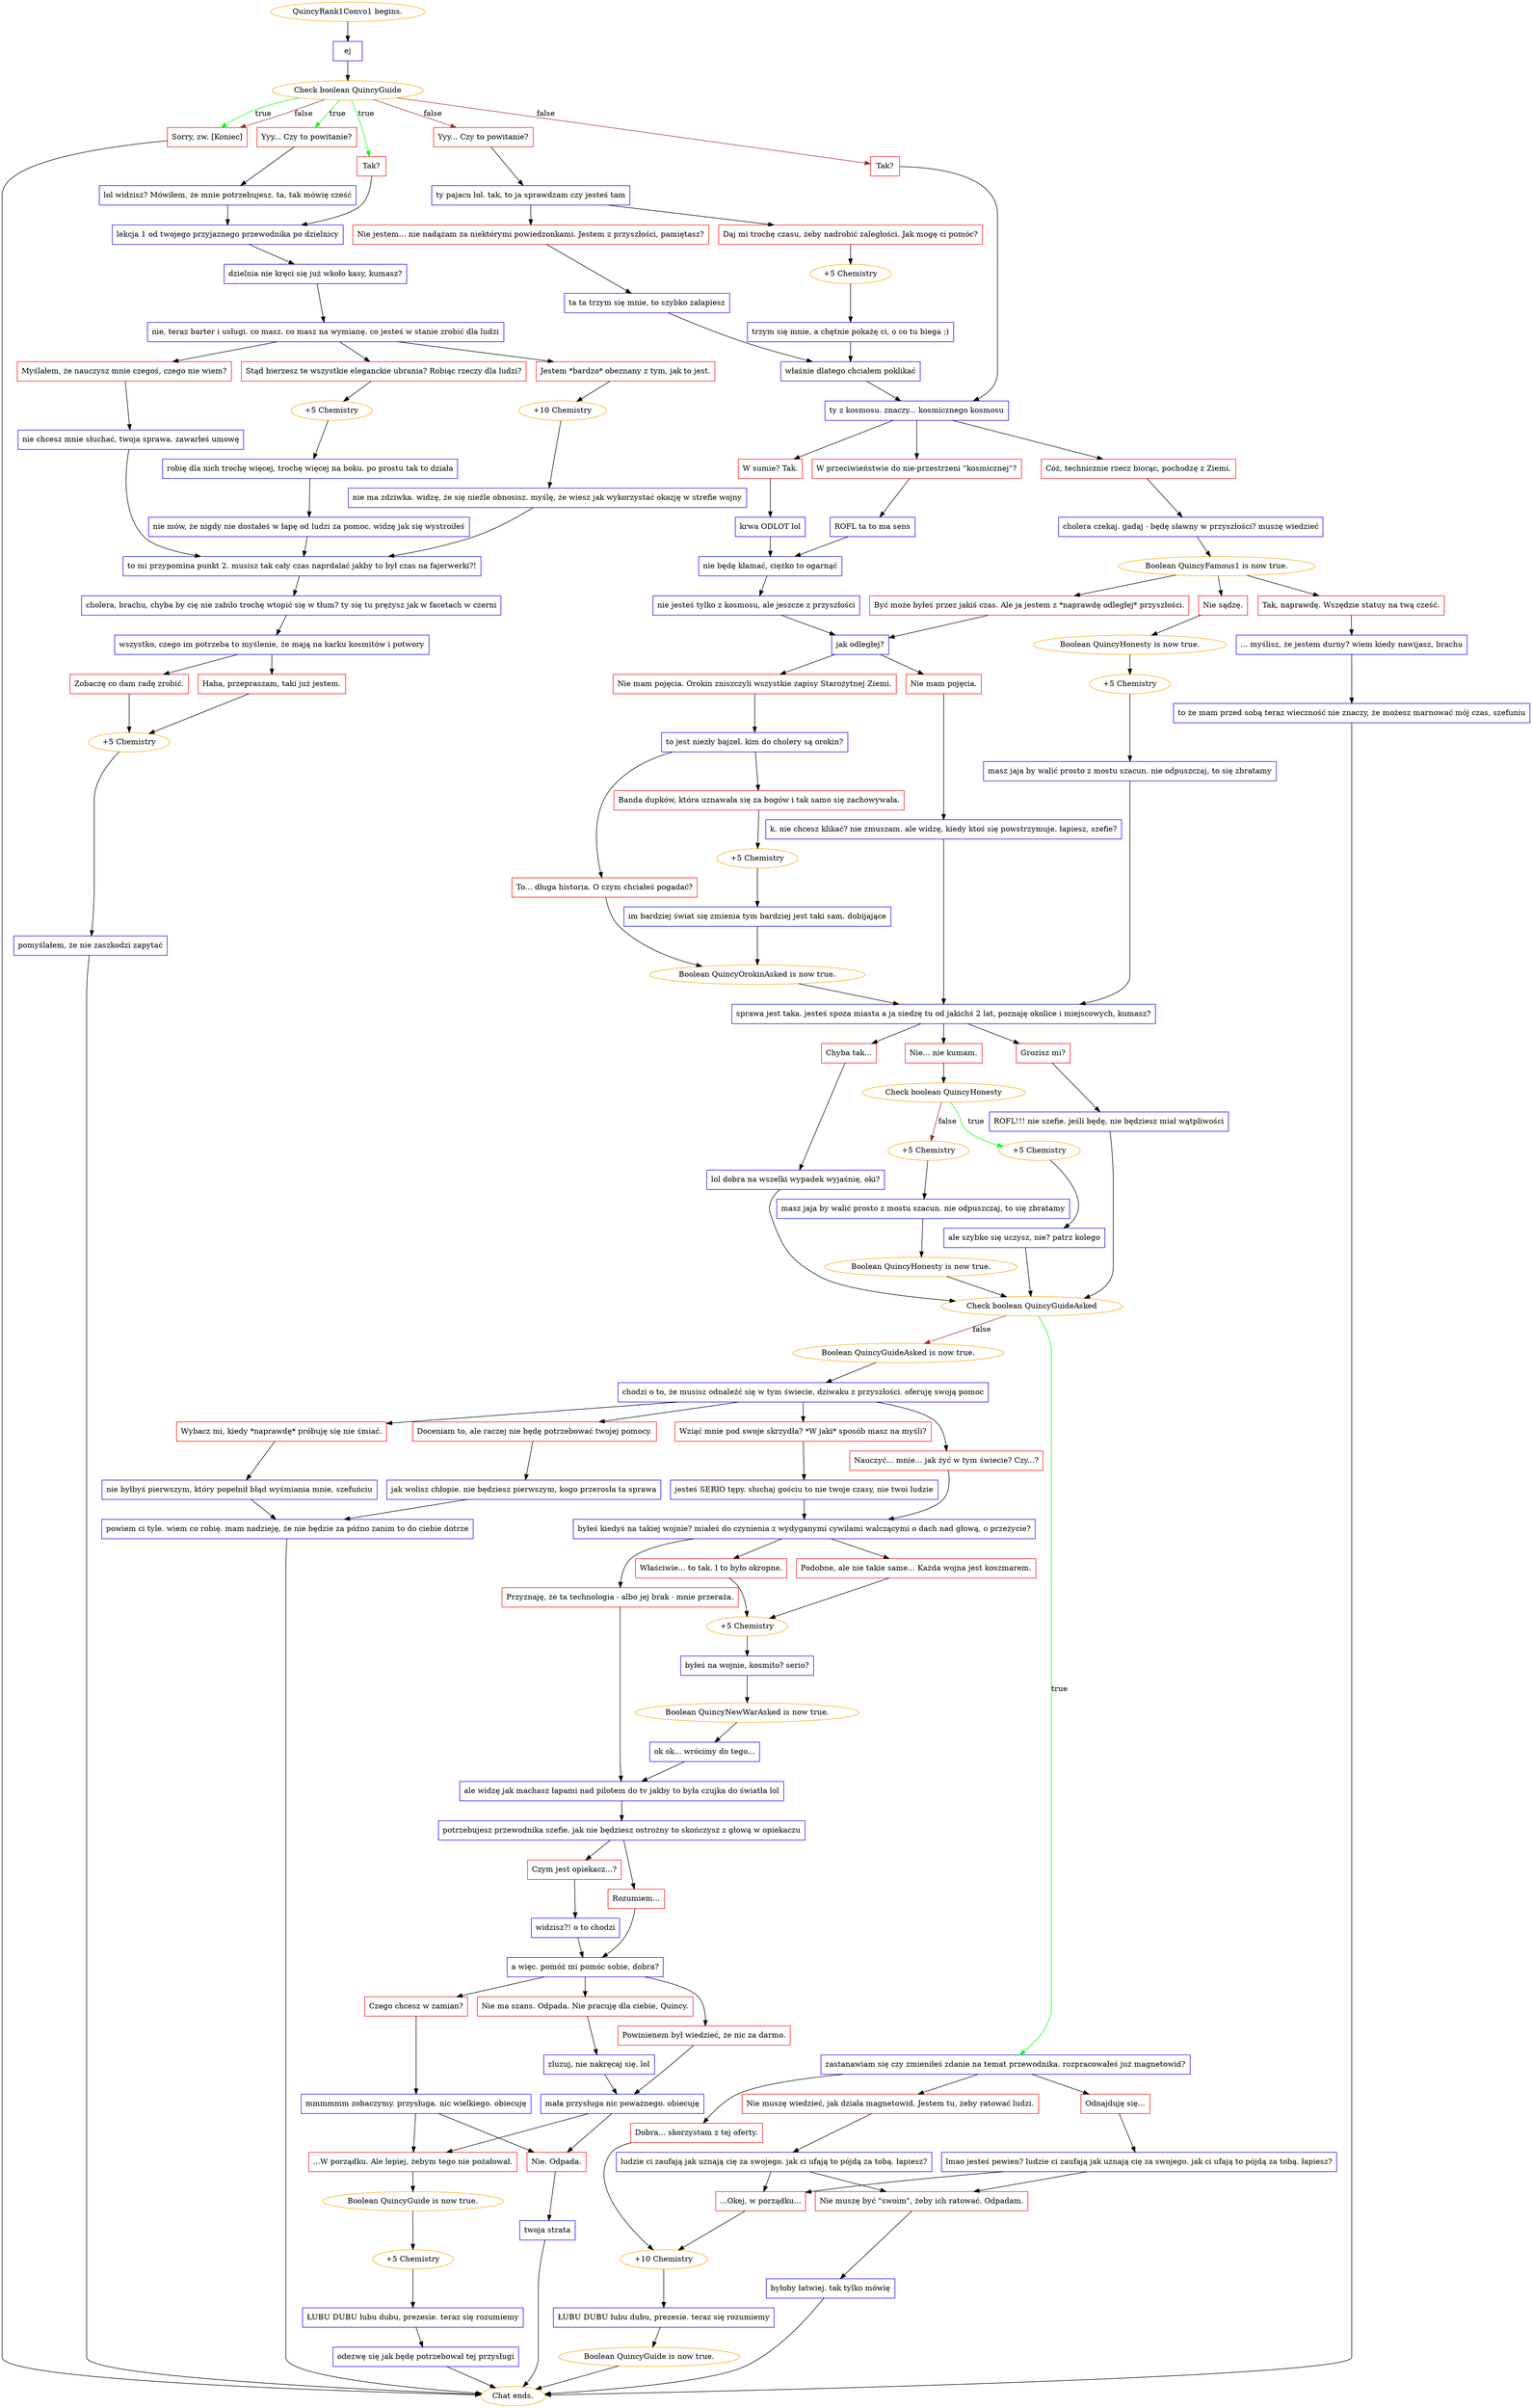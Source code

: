 digraph {
	"QuincyRank1Convo1 begins." [color=orange];
		"QuincyRank1Convo1 begins." -> j2445731528;
	j2445731528 [label="ej",shape=box,color=blue];
		j2445731528 -> j792879949;
	j792879949 [label="Check boolean QuincyGuide",color=orange];
		j792879949 -> j1853829096 [label=true,color=green];
		j792879949 -> j395788111 [label=true,color=green];
		j792879949 -> j2996589527 [label=true,color=green];
		j792879949 -> j1853829096 [label=false,color=brown];
		j792879949 -> j474618749 [label=false,color=brown];
		j792879949 -> j294854942 [label=false,color=brown];
	j1853829096 [label="Sorry, zw. [Koniec]",shape=box,color=red];
		j1853829096 -> "Chat ends.";
	j395788111 [label="Yyy... Czy to powitanie?",shape=box,color=red];
		j395788111 -> j4220630435;
	j2996589527 [label="Tak?",shape=box,color=red];
		j2996589527 -> j3436380519;
	j474618749 [label="Yyy... Czy to powitanie?",shape=box,color=red];
		j474618749 -> j2133047206;
	j294854942 [label="Tak?",shape=box,color=red];
		j294854942 -> j3796220285;
	"Chat ends." [color=orange];
	j4220630435 [label="lol widzisz? Mówiłem, że mnie potrzebujesz. ta, tak mówię cześć",shape=box,color=blue];
		j4220630435 -> j3436380519;
	j3436380519 [label="lekcja 1 od twojego przyjaznego przewodnika po dzielnicy",shape=box,color=blue];
		j3436380519 -> j1492263963;
	j2133047206 [label="ty pajacu lol. tak, to ja sprawdzam czy jesteś tam",shape=box,color=blue];
		j2133047206 -> j2167651437;
		j2133047206 -> j200697478;
	j3796220285 [label="ty z kosmosu. znaczy... kosmicznego kosmosu",shape=box,color=blue];
		j3796220285 -> j2079439487;
		j3796220285 -> j4041265931;
		j3796220285 -> j2236839388;
	j1492263963 [label="dzielnia nie kręci się już wkoło kasy, kumasz?",shape=box,color=blue];
		j1492263963 -> j395270998;
	j2167651437 [label="Nie jestem... nie nadążam za niektórymi powiedzonkami. Jestem z przyszłości, pamiętasz?",shape=box,color=red];
		j2167651437 -> j1201485641;
	j200697478 [label="Daj mi trochę czasu, żeby nadrobić zaległości. Jak mogę ci pomóc?",shape=box,color=red];
		j200697478 -> j1648117141;
	j2079439487 [label="W przeciwieństwie do nie-przestrzeni \"kosmicznej\"?",shape=box,color=red];
		j2079439487 -> j3906620411;
	j4041265931 [label="W sumie? Tak.",shape=box,color=red];
		j4041265931 -> j898690785;
	j2236839388 [label="Cóż, technicznie rzecz biorąc, pochodzę z Ziemi.",shape=box,color=red];
		j2236839388 -> j1019043874;
	j395270998 [label="nie, teraz barter i usługi. co masz. co masz na wymianę. co jesteś w stanie zrobić dla ludzi",shape=box,color=blue];
		j395270998 -> j3629776051;
		j395270998 -> j3599595234;
		j395270998 -> j3182971954;
	j1201485641 [label="ta ta trzym się mnie, to szybko załapiesz",shape=box,color=blue];
		j1201485641 -> j2734605401;
	j1648117141 [label="+5 Chemistry",color=orange];
		j1648117141 -> j3377133557;
	j3906620411 [label="ROFL ta to ma sens",shape=box,color=blue];
		j3906620411 -> j3816190861;
	j898690785 [label="krwa ODLOT lol",shape=box,color=blue];
		j898690785 -> j3816190861;
	j1019043874 [label="cholera czekaj. gadaj - będę sławny w przyszłości? muszę wiedzieć",shape=box,color=blue];
		j1019043874 -> j3349012187;
	j3629776051 [label="Stąd bierzesz te wszystkie eleganckie ubrania? Robiąc rzeczy dla ludzi?",shape=box,color=red];
		j3629776051 -> j3335517031;
	j3599595234 [label="Jestem *bardzo* obeznany z tym, jak to jest.",shape=box,color=red];
		j3599595234 -> j2032232627;
	j3182971954 [label="Myślałem, że nauczysz mnie czegoś, czego nie wiem?",shape=box,color=red];
		j3182971954 -> j1350427791;
	j2734605401 [label="właśnie dlatego chciałem poklikać",shape=box,color=blue];
		j2734605401 -> j3796220285;
	j3377133557 [label="trzym się mnie, a chętnie pokażę ci, o co tu biega ;)",shape=box,color=blue];
		j3377133557 -> j2734605401;
	j3816190861 [label="nie będę kłamać, ciężko to ogarnąć",shape=box,color=blue];
		j3816190861 -> j2259694766;
	j3349012187 [label="Boolean QuincyFamous1 is now true.",color=orange];
		j3349012187 -> j3319679306;
		j3349012187 -> j2586274581;
		j3349012187 -> j1342149058;
	j3335517031 [label="+5 Chemistry",color=orange];
		j3335517031 -> j1049700009;
	j2032232627 [label="+10 Chemistry",color=orange];
		j2032232627 -> j4066337121;
	j1350427791 [label="nie chcesz mnie słuchać, twoja sprawa. zawarłeś umowę",shape=box,color=blue];
		j1350427791 -> j4201428736;
	j2259694766 [label="nie jesteś tylko z kosmosu, ale jeszcze z przyszłości",shape=box,color=blue];
		j2259694766 -> j43514673;
	j3319679306 [label="Tak, naprawdę. Wszędzie statuy na twą cześć.",shape=box,color=red];
		j3319679306 -> j3076406119;
	j2586274581 [label="Nie sądzę.",shape=box,color=red];
		j2586274581 -> j958215603;
	j1342149058 [label="Być może byłeś przez jakiś czas. Ale ja jestem z *naprawdę odległej* przyszłości.",shape=box,color=red];
		j1342149058 -> j43514673;
	j1049700009 [label="robię dla nich trochę więcej, trochę więcej na boku. po prostu tak to działa",shape=box,color=blue];
		j1049700009 -> j3250427128;
	j4066337121 [label="nie ma zdziwka. widzę, że się nieźle obnosisz. myślę, że wiesz jak wykorzystać okazję w strefie wojny",shape=box,color=blue];
		j4066337121 -> j4201428736;
	j4201428736 [label="to mi przypomina punkt 2. musisz tak cały czas naprdalać jakby to był czas na fajerwerki?!",shape=box,color=blue];
		j4201428736 -> j3064654556;
	j43514673 [label="jak odległej?",shape=box,color=blue];
		j43514673 -> j3440744107;
		j43514673 -> j2130958545;
	j3076406119 [label="... myślisz, że jestem durny? wiem kiedy nawijasz, brachu",shape=box,color=blue];
		j3076406119 -> j1583478946;
	j958215603 [label="Boolean QuincyHonesty is now true.",color=orange];
		j958215603 -> j1402989470;
	j3250427128 [label="nie mów, że nigdy nie dostałeś w łapę od ludzi za pomoc. widzę jak się wystroiłeś",shape=box,color=blue];
		j3250427128 -> j4201428736;
	j3064654556 [label="cholera, brachu, chyba by cię nie zabiło trochę wtopić się w tłum? ty się tu prężysz jak w facetach w czerni",shape=box,color=blue];
		j3064654556 -> j2271053053;
	j3440744107 [label="Nie mam pojęcia.",shape=box,color=red];
		j3440744107 -> j1023153726;
	j2130958545 [label="Nie mam pojęcia. Orokin zniszczyli wszystkie zapisy Starożytnej Ziemi.",shape=box,color=red];
		j2130958545 -> j692452620;
	j1583478946 [label="to że mam przed sobą teraz wieczność nie znaczy, że możesz marnować mój czas, szefuniu",shape=box,color=blue];
		j1583478946 -> "Chat ends.";
	j1402989470 [label="+5 Chemistry",color=orange];
		j1402989470 -> j3325078195;
	j2271053053 [label="wszystko, czego im potrzeba to myślenie, że mają na karku kosmitów i potwory",shape=box,color=blue];
		j2271053053 -> j3220833127;
		j2271053053 -> j90315206;
	j1023153726 [label="k. nie chcesz klikać? nie zmuszam. ale widzę, kiedy ktoś się powstrzymuje. łapiesz, szefie?",shape=box,color=blue];
		j1023153726 -> j1134542290;
	j692452620 [label="to jest niezły bajzel. kim do cholery są orokin?",shape=box,color=blue];
		j692452620 -> j103991636;
		j692452620 -> j1699143549;
	j3325078195 [label="masz jaja by walić prosto z mostu szacun. nie odpuszczaj, to się zbratamy",shape=box,color=blue];
		j3325078195 -> j1134542290;
	j3220833127 [label="Zobaczę co dam radę zrobić.",shape=box,color=red];
		j3220833127 -> j2083178917;
	j90315206 [label="Haha, przepraszam, taki już jestem.",shape=box,color=red];
		j90315206 -> j2083178917;
	j1134542290 [label="sprawa jest taka. jesteś spoza miasta a ja siedzę tu od jakichś 2 lat, poznaję okolice i miejscowych, kumasz?",shape=box,color=blue];
		j1134542290 -> j1353846612;
		j1134542290 -> j1778607230;
		j1134542290 -> j1190142725;
	j103991636 [label="To... długa historia. O czym chciałeś pogadać?",shape=box,color=red];
		j103991636 -> j3740973662;
	j1699143549 [label="Banda dupków, która uznawała się za bogów i tak samo się zachowywała.",shape=box,color=red];
		j1699143549 -> j3265726321;
	j2083178917 [label="+5 Chemistry",color=orange];
		j2083178917 -> j1694052098;
	j1353846612 [label="Nie... nie kumam.",shape=box,color=red];
		j1353846612 -> j3337574288;
	j1778607230 [label="Grozisz mi?",shape=box,color=red];
		j1778607230 -> j873801343;
	j1190142725 [label="Chyba tak...",shape=box,color=red];
		j1190142725 -> j1915945472;
	j3740973662 [label="Boolean QuincyOrokinAsked is now true.",color=orange];
		j3740973662 -> j1134542290;
	j3265726321 [label="+5 Chemistry",color=orange];
		j3265726321 -> j1234263296;
	j1694052098 [label="pomyślałem, że nie zaszkodzi zapytać",shape=box,color=blue];
		j1694052098 -> "Chat ends.";
	j3337574288 [label="Check boolean QuincyHonesty",color=orange];
		j3337574288 -> j271619152 [label=true,color=green];
		j3337574288 -> j2028599202 [label=false,color=brown];
	j873801343 [label="ROFL!!! nie szefie. jeśli będę, nie będziesz miał wątpliwości",shape=box,color=blue];
		j873801343 -> j3086655143;
	j1915945472 [label="lol dobra na wszelki wypadek wyjaśnię, oki?",shape=box,color=blue];
		j1915945472 -> j3086655143;
	j1234263296 [label="im bardziej świat się zmienia tym bardziej jest taki sam. dobijające",shape=box,color=blue];
		j1234263296 -> j3740973662;
	j271619152 [label="+5 Chemistry",color=orange];
		j271619152 -> j2349713896;
	j2028599202 [label="+5 Chemistry",color=orange];
		j2028599202 -> j3379465772;
	j3086655143 [label="Check boolean QuincyGuideAsked",color=orange];
		j3086655143 -> j3030891408 [label=true,color=green];
		j3086655143 -> j100809517 [label=false,color=brown];
	j2349713896 [label="ale szybko się uczysz, nie? patrz kolego",shape=box,color=blue];
		j2349713896 -> j3086655143;
	j3379465772 [label="masz jaja by walić prosto z mostu szacun. nie odpuszczaj, to się zbratamy",shape=box,color=blue];
		j3379465772 -> j1291527118;
	j3030891408 [label="zastanawiam się czy zmieniłeś zdanie na temat przewodnika. rozpracowałeś już magnetowid?",shape=box,color=blue];
		j3030891408 -> j4278863395;
		j3030891408 -> j2567411131;
		j3030891408 -> j1769109876;
	j100809517 [label="Boolean QuincyGuideAsked is now true.",color=orange];
		j100809517 -> j3890695490;
	j1291527118 [label="Boolean QuincyHonesty is now true.",color=orange];
		j1291527118 -> j3086655143;
	j4278863395 [label="Dobra... skorzystam z tej oferty.",shape=box,color=red];
		j4278863395 -> j1680617227;
	j2567411131 [label="Odnajduję się...",shape=box,color=red];
		j2567411131 -> j1990090214;
	j1769109876 [label="Nie muszę wiedzieć, jak działa magnetowid. Jestem tu, żeby ratować ludzi.",shape=box,color=red];
		j1769109876 -> j2852144820;
	j3890695490 [label="chodzi o to, że musisz odnaleźć się w tym świecie, dziwaku z przyszłości. oferuję swoją pomoc",shape=box,color=blue];
		j3890695490 -> j2283600045;
		j3890695490 -> j184989563;
		j3890695490 -> j4105628340;
		j3890695490 -> j3816706909;
	j1680617227 [label="+10 Chemistry",color=orange];
		j1680617227 -> j1235015926;
	j1990090214 [label="lmao jesteś pewien? ludzie ci zaufają jak uznają cię za swojego. jak ci ufają to pójdą za tobą. łapiesz?",shape=box,color=blue];
		j1990090214 -> j3994426150;
		j1990090214 -> j2138491656;
	j2852144820 [label="ludzie ci zaufają jak uznają cię za swojego. jak ci ufają to pójdą za tobą. łapiesz?",shape=box,color=blue];
		j2852144820 -> j3994426150;
		j2852144820 -> j2138491656;
	j2283600045 [label="Nauczyć... mnie... jak żyć w tym świecie? Czy...?",shape=box,color=red];
		j2283600045 -> j2718856905;
	j184989563 [label="Wziąć mnie pod swoje skrzydła? *W jaki* sposób masz na myśli?",shape=box,color=red];
		j184989563 -> j2499270240;
	j4105628340 [label="Wybacz mi, kiedy *naprawdę* próbuję się nie śmiać.",shape=box,color=red];
		j4105628340 -> j2875748291;
	j3816706909 [label="Doceniam to, ale raczej nie będę potrzebować twojej pomocy.",shape=box,color=red];
		j3816706909 -> j2025277644;
	j1235015926 [label="ŁUBU DUBU łubu dubu, prezesie. teraz się rozumiemy",shape=box,color=blue];
		j1235015926 -> j810565081;
	j3994426150 [label="...Okej, w porządku...",shape=box,color=red];
		j3994426150 -> j1680617227;
	j2138491656 [label="Nie muszę być \"swoim\", żeby ich ratować. Odpadam.",shape=box,color=red];
		j2138491656 -> j4031907165;
	j2718856905 [label="byłeś kiedyś na takiej wojnie? miałeś do czynienia z wydyganymi cywilami walczącymi o dach nad głową, o przeżycie?",shape=box,color=blue];
		j2718856905 -> j429377371;
		j2718856905 -> j2839467021;
		j2718856905 -> j1571711101;
	j2499270240 [label="jesteś SERIO tępy. słuchaj gościu to nie twoje czasy, nie twoi ludzie",shape=box,color=blue];
		j2499270240 -> j2718856905;
	j2875748291 [label="nie byłbyś pierwszym, który popełnił błąd wyśmiania mnie, szefuńciu",shape=box,color=blue];
		j2875748291 -> j1168728743;
	j2025277644 [label="jak wolisz chłopie. nie będziesz pierwszym, kogo przerosła ta sprawa",shape=box,color=blue];
		j2025277644 -> j1168728743;
	j810565081 [label="Boolean QuincyGuide is now true.",color=orange];
		j810565081 -> "Chat ends.";
	j4031907165 [label="byłoby łatwiej. tak tylko mówię",shape=box,color=blue];
		j4031907165 -> "Chat ends.";
	j429377371 [label="Przyznaję, że ta technologia - albo jej brak - mnie przeraża.",shape=box,color=red];
		j429377371 -> j3669952320;
	j2839467021 [label="Podobne, ale nie takie same... Każda wojna jest koszmarem.",shape=box,color=red];
		j2839467021 -> j944161406;
	j1571711101 [label="Właściwie... to tak. I to było okropne.",shape=box,color=red];
		j1571711101 -> j944161406;
	j1168728743 [label="powiem ci tyle. wiem co robię. mam nadzieję, że nie będzie za późno zanim to do ciebie dotrze",shape=box,color=blue];
		j1168728743 -> "Chat ends.";
	j3669952320 [label="ale widzę jak machasz łapami nad pilotem do tv jakby to była czujka do światła lol",shape=box,color=blue];
		j3669952320 -> j2216564367;
	j944161406 [label="+5 Chemistry",color=orange];
		j944161406 -> j691257357;
	j2216564367 [label="potrzebujesz przewodnika szefie. jak nie będziesz ostrożny to skończysz z głową w opiekaczu",shape=box,color=blue];
		j2216564367 -> j3757520519;
		j2216564367 -> j3887097055;
	j691257357 [label="byłeś na wojnie, kosmito? serio?",shape=box,color=blue];
		j691257357 -> j3151863715;
	j3757520519 [label="Czym jest opiekacz...?",shape=box,color=red];
		j3757520519 -> j938137462;
	j3887097055 [label="Rozumiem...",shape=box,color=red];
		j3887097055 -> j2697972512;
	j3151863715 [label="Boolean QuincyNewWarAsked is now true.",color=orange];
		j3151863715 -> j3861464863;
	j938137462 [label="widzisz?! o to chodzi",shape=box,color=blue];
		j938137462 -> j2697972512;
	j2697972512 [label="a więc. pomóż mi pomóc sobie, dobra?",shape=box,color=blue];
		j2697972512 -> j3367925811;
		j2697972512 -> j3661312314;
		j2697972512 -> j3065237359;
	j3861464863 [label="ok ok... wrócimy do tego...",shape=box,color=blue];
		j3861464863 -> j3669952320;
	j3367925811 [label="Czego chcesz w zamian?",shape=box,color=red];
		j3367925811 -> j1816128421;
	j3661312314 [label="Powinienem był wiedzieć, że nic za darmo.",shape=box,color=red];
		j3661312314 -> j1282333272;
	j3065237359 [label="Nie ma szans. Odpada. Nie pracuję dla ciebie, Quincy.",shape=box,color=red];
		j3065237359 -> j504987980;
	j1816128421 [label="mmmmmm zobaczymy. przysługa. nic wielkiego. obiecuję",shape=box,color=blue];
		j1816128421 -> j465096028;
		j1816128421 -> j2912703911;
	j1282333272 [label="mała przysługa nic poważnego. obiecuję",shape=box,color=blue];
		j1282333272 -> j465096028;
		j1282333272 -> j2912703911;
	j504987980 [label="zluzuj, nie nakręcaj się. lol",shape=box,color=blue];
		j504987980 -> j1282333272;
	j465096028 [label="...W porządku. Ale lepiej, żebym tego nie pożałował.",shape=box,color=red];
		j465096028 -> j148855452;
	j2912703911 [label="Nie. Odpada.",shape=box,color=red];
		j2912703911 -> j7029343;
	j148855452 [label="Boolean QuincyGuide is now true.",color=orange];
		j148855452 -> j2642785824;
	j7029343 [label="twoja strata",shape=box,color=blue];
		j7029343 -> "Chat ends.";
	j2642785824 [label="+5 Chemistry",color=orange];
		j2642785824 -> j2917990150;
	j2917990150 [label="ŁUBU DUBU łubu dubu, prezesie. teraz się rozumiemy",shape=box,color=blue];
		j2917990150 -> j2406111319;
	j2406111319 [label="odezwę się jak będę potrzebował tej przysługi",shape=box,color=blue];
		j2406111319 -> "Chat ends.";
}